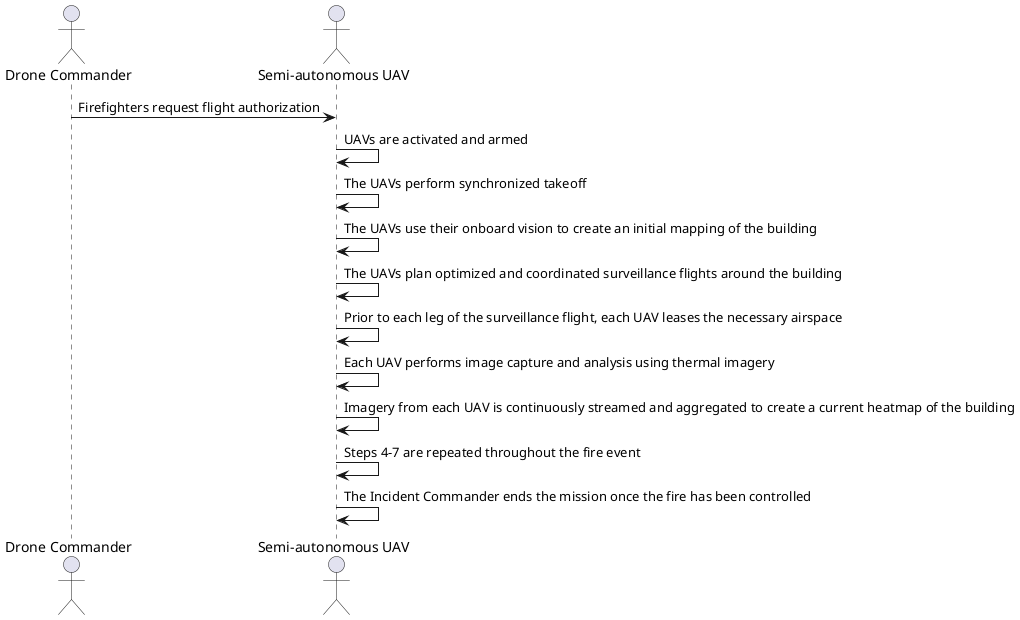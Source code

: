 @startuml "Structural Fire Fighting"

actor "Drone Commander"
actor "Semi-autonomous UAV"

"Drone Commander" -> "Semi-autonomous UAV": Firefighters request flight authorization
"Semi-autonomous UAV" -> "Semi-autonomous UAV": UAVs are activated and armed
"Semi-autonomous UAV" -> "Semi-autonomous UAV": The UAVs perform synchronized takeoff
"Semi-autonomous UAV" -> "Semi-autonomous UAV": The UAVs use their onboard vision to create an initial mapping of the building
"Semi-autonomous UAV" -> "Semi-autonomous UAV": The UAVs plan optimized and coordinated surveillance flights around the building
"Semi-autonomous UAV" -> "Semi-autonomous UAV": Prior to each leg of the surveillance flight, each UAV leases the necessary airspace
"Semi-autonomous UAV" -> "Semi-autonomous UAV": Each UAV performs image capture and analysis using thermal imagery
"Semi-autonomous UAV" -> "Semi-autonomous UAV": Imagery from each UAV is continuously streamed and aggregated to create a current heatmap of the building
"Semi-autonomous UAV" -> "Semi-autonomous UAV": Steps 4-7 are repeated throughout the fire event
"Semi-autonomous UAV" -> "Semi-autonomous UAV": The Incident Commander ends the mission once the fire has been controlled

@enduml
